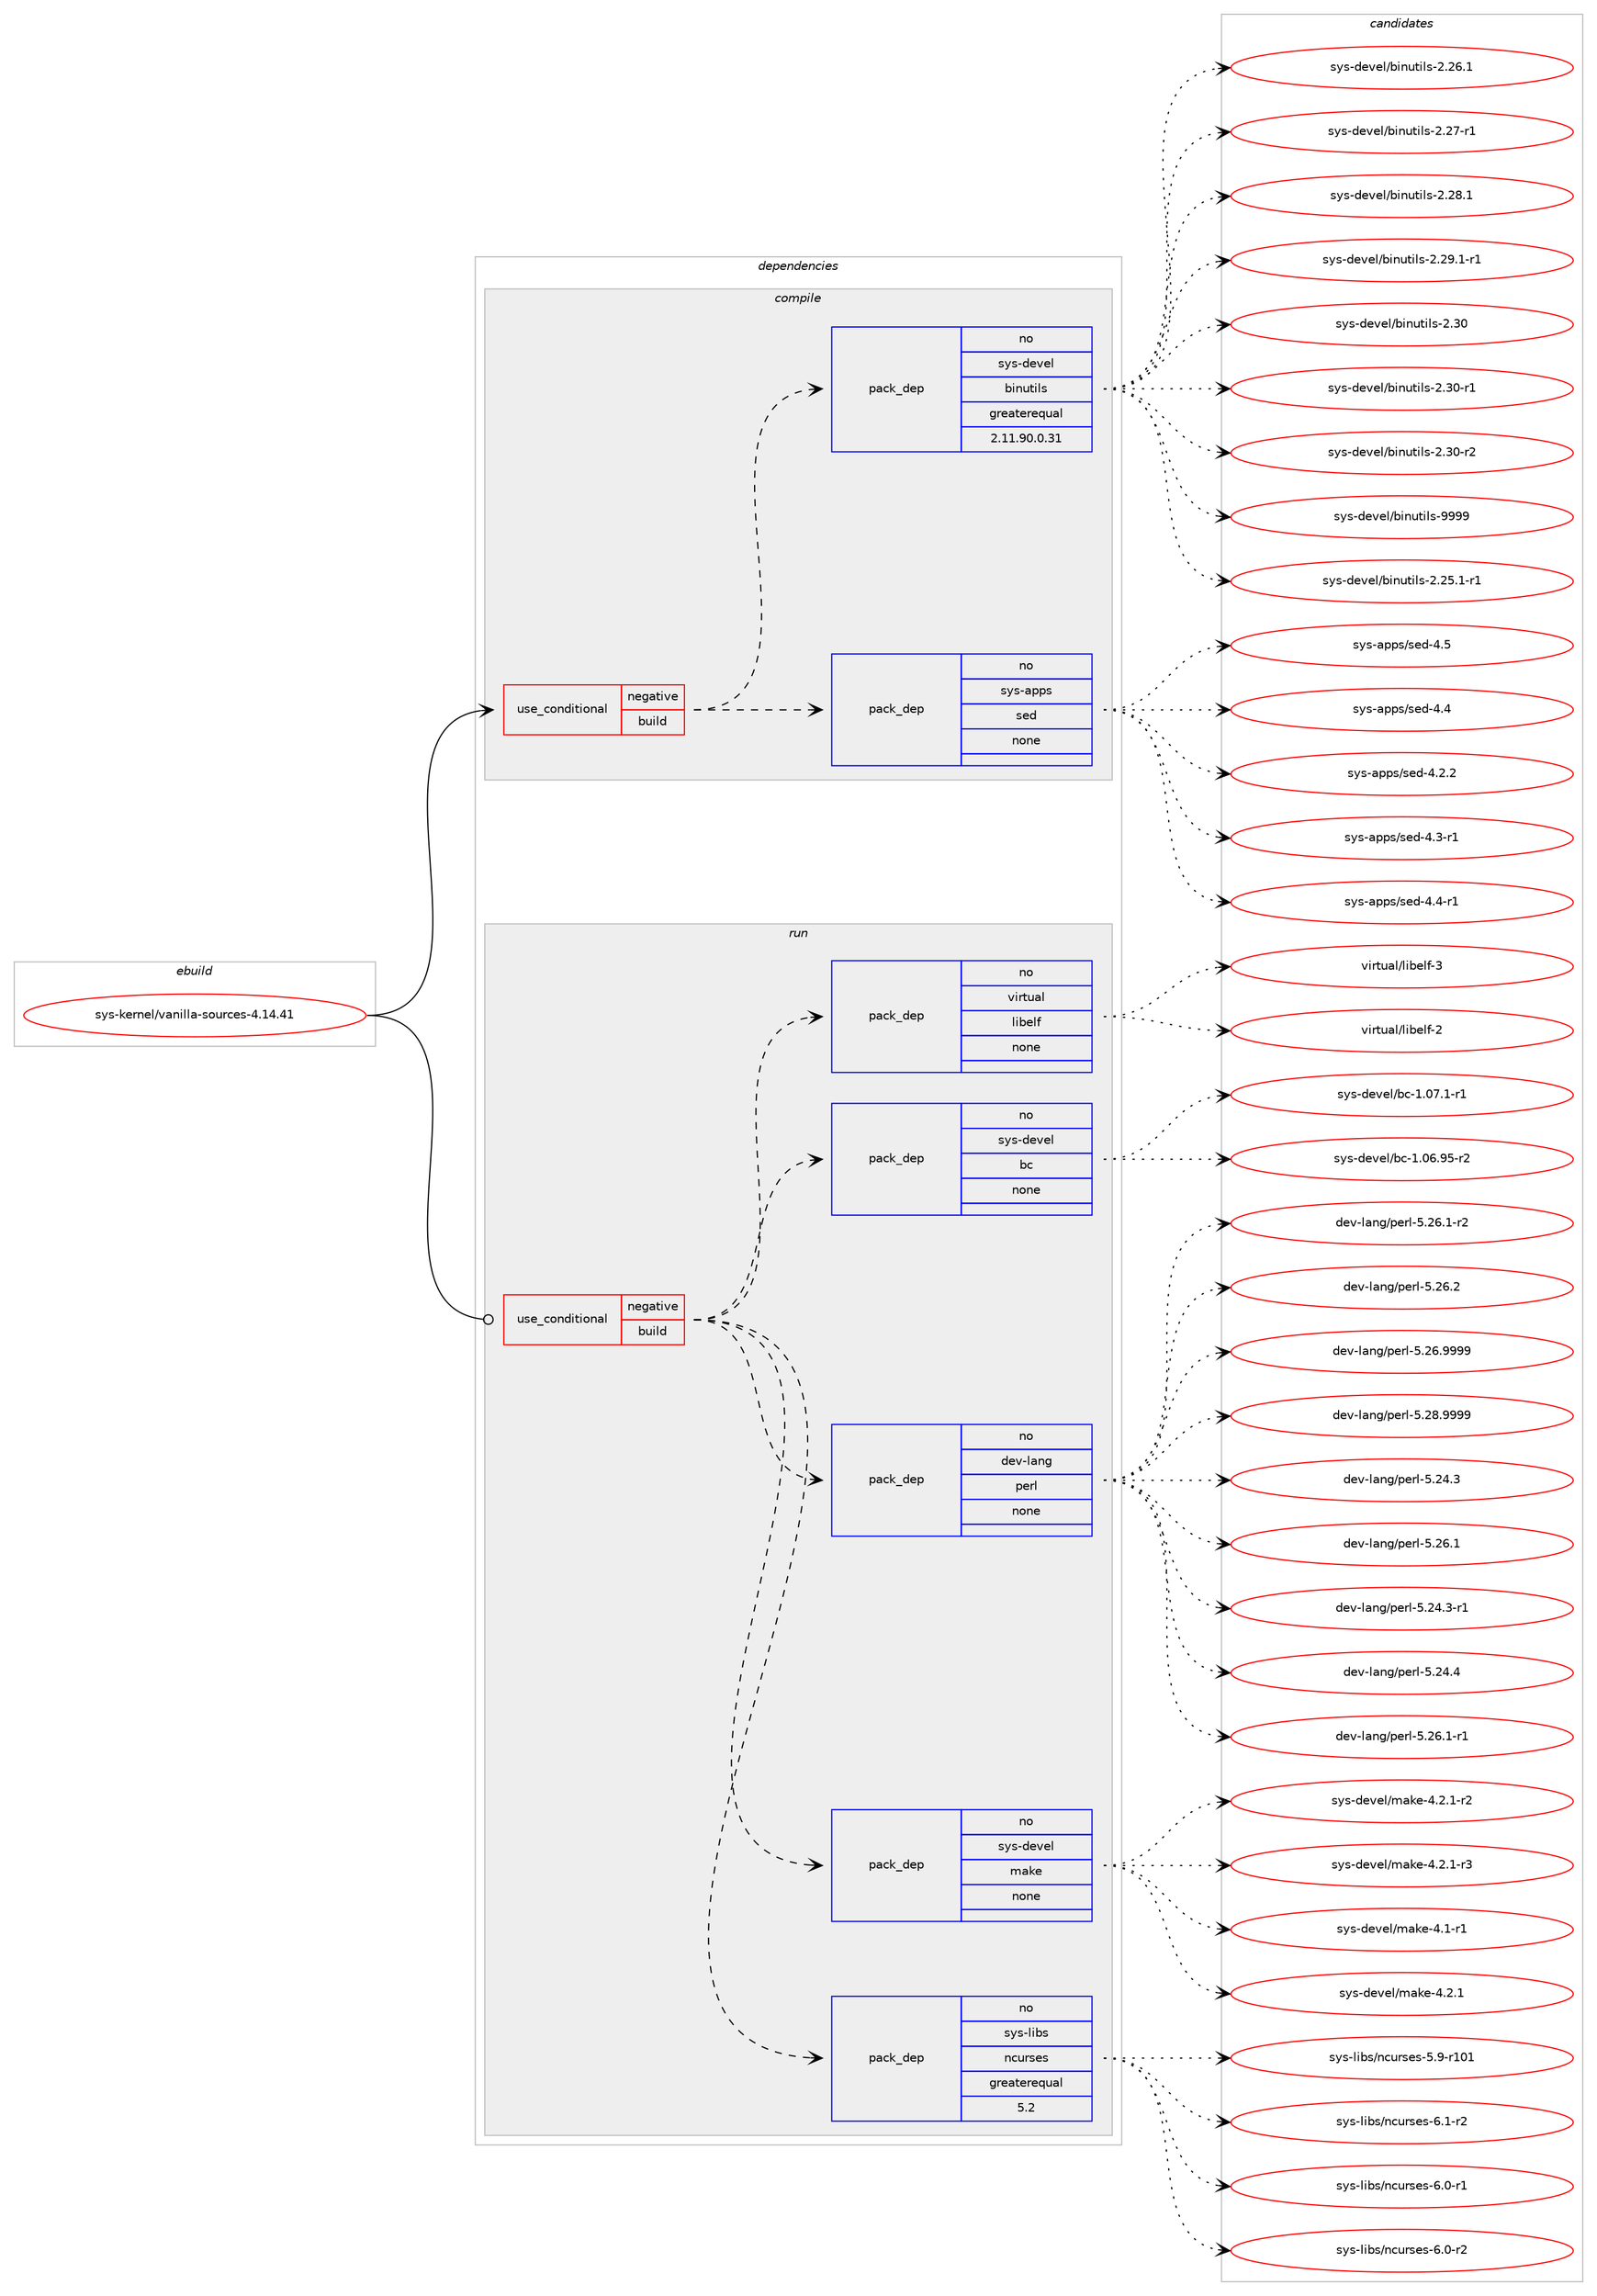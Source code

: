 digraph prolog {

# *************
# Graph options
# *************

newrank=true;
concentrate=true;
compound=true;
graph [rankdir=LR,fontname=Helvetica,fontsize=10,ranksep=1.5];#, ranksep=2.5, nodesep=0.2];
edge  [arrowhead=vee];
node  [fontname=Helvetica,fontsize=10];

# **********
# The ebuild
# **********

subgraph cluster_leftcol {
color=gray;
rank=same;
label=<<i>ebuild</i>>;
id [label="sys-kernel/vanilla-sources-4.14.41", color=red, width=4, href="../sys-kernel/vanilla-sources-4.14.41.svg"];
}

# ****************
# The dependencies
# ****************

subgraph cluster_midcol {
color=gray;
label=<<i>dependencies</i>>;
subgraph cluster_compile {
fillcolor="#eeeeee";
style=filled;
label=<<i>compile</i>>;
subgraph cond1137 {
dependency8425 [label=<<TABLE BORDER="0" CELLBORDER="1" CELLSPACING="0" CELLPADDING="4"><TR><TD ROWSPAN="3" CELLPADDING="10">use_conditional</TD></TR><TR><TD>negative</TD></TR><TR><TD>build</TD></TR></TABLE>>, shape=none, color=red];
subgraph pack7228 {
dependency8426 [label=<<TABLE BORDER="0" CELLBORDER="1" CELLSPACING="0" CELLPADDING="4" WIDTH="220"><TR><TD ROWSPAN="6" CELLPADDING="30">pack_dep</TD></TR><TR><TD WIDTH="110">no</TD></TR><TR><TD>sys-apps</TD></TR><TR><TD>sed</TD></TR><TR><TD>none</TD></TR><TR><TD></TD></TR></TABLE>>, shape=none, color=blue];
}
dependency8425:e -> dependency8426:w [weight=20,style="dashed",arrowhead="vee"];
subgraph pack7229 {
dependency8427 [label=<<TABLE BORDER="0" CELLBORDER="1" CELLSPACING="0" CELLPADDING="4" WIDTH="220"><TR><TD ROWSPAN="6" CELLPADDING="30">pack_dep</TD></TR><TR><TD WIDTH="110">no</TD></TR><TR><TD>sys-devel</TD></TR><TR><TD>binutils</TD></TR><TR><TD>greaterequal</TD></TR><TR><TD>2.11.90.0.31</TD></TR></TABLE>>, shape=none, color=blue];
}
dependency8425:e -> dependency8427:w [weight=20,style="dashed",arrowhead="vee"];
}
id:e -> dependency8425:w [weight=20,style="solid",arrowhead="vee"];
}
subgraph cluster_compileandrun {
fillcolor="#eeeeee";
style=filled;
label=<<i>compile and run</i>>;
}
subgraph cluster_run {
fillcolor="#eeeeee";
style=filled;
label=<<i>run</i>>;
subgraph cond1138 {
dependency8428 [label=<<TABLE BORDER="0" CELLBORDER="1" CELLSPACING="0" CELLPADDING="4"><TR><TD ROWSPAN="3" CELLPADDING="10">use_conditional</TD></TR><TR><TD>negative</TD></TR><TR><TD>build</TD></TR></TABLE>>, shape=none, color=red];
subgraph pack7230 {
dependency8429 [label=<<TABLE BORDER="0" CELLBORDER="1" CELLSPACING="0" CELLPADDING="4" WIDTH="220"><TR><TD ROWSPAN="6" CELLPADDING="30">pack_dep</TD></TR><TR><TD WIDTH="110">no</TD></TR><TR><TD>sys-libs</TD></TR><TR><TD>ncurses</TD></TR><TR><TD>greaterequal</TD></TR><TR><TD>5.2</TD></TR></TABLE>>, shape=none, color=blue];
}
dependency8428:e -> dependency8429:w [weight=20,style="dashed",arrowhead="vee"];
subgraph pack7231 {
dependency8430 [label=<<TABLE BORDER="0" CELLBORDER="1" CELLSPACING="0" CELLPADDING="4" WIDTH="220"><TR><TD ROWSPAN="6" CELLPADDING="30">pack_dep</TD></TR><TR><TD WIDTH="110">no</TD></TR><TR><TD>sys-devel</TD></TR><TR><TD>make</TD></TR><TR><TD>none</TD></TR><TR><TD></TD></TR></TABLE>>, shape=none, color=blue];
}
dependency8428:e -> dependency8430:w [weight=20,style="dashed",arrowhead="vee"];
subgraph pack7232 {
dependency8431 [label=<<TABLE BORDER="0" CELLBORDER="1" CELLSPACING="0" CELLPADDING="4" WIDTH="220"><TR><TD ROWSPAN="6" CELLPADDING="30">pack_dep</TD></TR><TR><TD WIDTH="110">no</TD></TR><TR><TD>dev-lang</TD></TR><TR><TD>perl</TD></TR><TR><TD>none</TD></TR><TR><TD></TD></TR></TABLE>>, shape=none, color=blue];
}
dependency8428:e -> dependency8431:w [weight=20,style="dashed",arrowhead="vee"];
subgraph pack7233 {
dependency8432 [label=<<TABLE BORDER="0" CELLBORDER="1" CELLSPACING="0" CELLPADDING="4" WIDTH="220"><TR><TD ROWSPAN="6" CELLPADDING="30">pack_dep</TD></TR><TR><TD WIDTH="110">no</TD></TR><TR><TD>sys-devel</TD></TR><TR><TD>bc</TD></TR><TR><TD>none</TD></TR><TR><TD></TD></TR></TABLE>>, shape=none, color=blue];
}
dependency8428:e -> dependency8432:w [weight=20,style="dashed",arrowhead="vee"];
subgraph pack7234 {
dependency8433 [label=<<TABLE BORDER="0" CELLBORDER="1" CELLSPACING="0" CELLPADDING="4" WIDTH="220"><TR><TD ROWSPAN="6" CELLPADDING="30">pack_dep</TD></TR><TR><TD WIDTH="110">no</TD></TR><TR><TD>virtual</TD></TR><TR><TD>libelf</TD></TR><TR><TD>none</TD></TR><TR><TD></TD></TR></TABLE>>, shape=none, color=blue];
}
dependency8428:e -> dependency8433:w [weight=20,style="dashed",arrowhead="vee"];
}
id:e -> dependency8428:w [weight=20,style="solid",arrowhead="odot"];
}
}

# **************
# The candidates
# **************

subgraph cluster_choices {
rank=same;
color=gray;
label=<<i>candidates</i>>;

subgraph choice7228 {
color=black;
nodesep=1;
choice11512111545971121121154711510110045524652 [label="sys-apps/sed-4.4", color=red, width=4,href="../sys-apps/sed-4.4.svg"];
choice115121115459711211211547115101100455246504650 [label="sys-apps/sed-4.2.2", color=red, width=4,href="../sys-apps/sed-4.2.2.svg"];
choice115121115459711211211547115101100455246514511449 [label="sys-apps/sed-4.3-r1", color=red, width=4,href="../sys-apps/sed-4.3-r1.svg"];
choice115121115459711211211547115101100455246524511449 [label="sys-apps/sed-4.4-r1", color=red, width=4,href="../sys-apps/sed-4.4-r1.svg"];
choice11512111545971121121154711510110045524653 [label="sys-apps/sed-4.5", color=red, width=4,href="../sys-apps/sed-4.5.svg"];
dependency8426:e -> choice11512111545971121121154711510110045524652:w [style=dotted,weight="100"];
dependency8426:e -> choice115121115459711211211547115101100455246504650:w [style=dotted,weight="100"];
dependency8426:e -> choice115121115459711211211547115101100455246514511449:w [style=dotted,weight="100"];
dependency8426:e -> choice115121115459711211211547115101100455246524511449:w [style=dotted,weight="100"];
dependency8426:e -> choice11512111545971121121154711510110045524653:w [style=dotted,weight="100"];
}
subgraph choice7229 {
color=black;
nodesep=1;
choice115121115451001011181011084798105110117116105108115455046505346494511449 [label="sys-devel/binutils-2.25.1-r1", color=red, width=4,href="../sys-devel/binutils-2.25.1-r1.svg"];
choice11512111545100101118101108479810511011711610510811545504650544649 [label="sys-devel/binutils-2.26.1", color=red, width=4,href="../sys-devel/binutils-2.26.1.svg"];
choice11512111545100101118101108479810511011711610510811545504650554511449 [label="sys-devel/binutils-2.27-r1", color=red, width=4,href="../sys-devel/binutils-2.27-r1.svg"];
choice11512111545100101118101108479810511011711610510811545504650564649 [label="sys-devel/binutils-2.28.1", color=red, width=4,href="../sys-devel/binutils-2.28.1.svg"];
choice115121115451001011181011084798105110117116105108115455046505746494511449 [label="sys-devel/binutils-2.29.1-r1", color=red, width=4,href="../sys-devel/binutils-2.29.1-r1.svg"];
choice1151211154510010111810110847981051101171161051081154550465148 [label="sys-devel/binutils-2.30", color=red, width=4,href="../sys-devel/binutils-2.30.svg"];
choice11512111545100101118101108479810511011711610510811545504651484511449 [label="sys-devel/binutils-2.30-r1", color=red, width=4,href="../sys-devel/binutils-2.30-r1.svg"];
choice11512111545100101118101108479810511011711610510811545504651484511450 [label="sys-devel/binutils-2.30-r2", color=red, width=4,href="../sys-devel/binutils-2.30-r2.svg"];
choice1151211154510010111810110847981051101171161051081154557575757 [label="sys-devel/binutils-9999", color=red, width=4,href="../sys-devel/binutils-9999.svg"];
dependency8427:e -> choice115121115451001011181011084798105110117116105108115455046505346494511449:w [style=dotted,weight="100"];
dependency8427:e -> choice11512111545100101118101108479810511011711610510811545504650544649:w [style=dotted,weight="100"];
dependency8427:e -> choice11512111545100101118101108479810511011711610510811545504650554511449:w [style=dotted,weight="100"];
dependency8427:e -> choice11512111545100101118101108479810511011711610510811545504650564649:w [style=dotted,weight="100"];
dependency8427:e -> choice115121115451001011181011084798105110117116105108115455046505746494511449:w [style=dotted,weight="100"];
dependency8427:e -> choice1151211154510010111810110847981051101171161051081154550465148:w [style=dotted,weight="100"];
dependency8427:e -> choice11512111545100101118101108479810511011711610510811545504651484511449:w [style=dotted,weight="100"];
dependency8427:e -> choice11512111545100101118101108479810511011711610510811545504651484511450:w [style=dotted,weight="100"];
dependency8427:e -> choice1151211154510010111810110847981051101171161051081154557575757:w [style=dotted,weight="100"];
}
subgraph choice7230 {
color=black;
nodesep=1;
choice11512111545108105981154711099117114115101115455446484511449 [label="sys-libs/ncurses-6.0-r1", color=red, width=4,href="../sys-libs/ncurses-6.0-r1.svg"];
choice11512111545108105981154711099117114115101115455446484511450 [label="sys-libs/ncurses-6.0-r2", color=red, width=4,href="../sys-libs/ncurses-6.0-r2.svg"];
choice115121115451081059811547110991171141151011154553465745114494849 [label="sys-libs/ncurses-5.9-r101", color=red, width=4,href="../sys-libs/ncurses-5.9-r101.svg"];
choice11512111545108105981154711099117114115101115455446494511450 [label="sys-libs/ncurses-6.1-r2", color=red, width=4,href="../sys-libs/ncurses-6.1-r2.svg"];
dependency8429:e -> choice11512111545108105981154711099117114115101115455446484511449:w [style=dotted,weight="100"];
dependency8429:e -> choice11512111545108105981154711099117114115101115455446484511450:w [style=dotted,weight="100"];
dependency8429:e -> choice115121115451081059811547110991171141151011154553465745114494849:w [style=dotted,weight="100"];
dependency8429:e -> choice11512111545108105981154711099117114115101115455446494511450:w [style=dotted,weight="100"];
}
subgraph choice7231 {
color=black;
nodesep=1;
choice115121115451001011181011084710997107101455246494511449 [label="sys-devel/make-4.1-r1", color=red, width=4,href="../sys-devel/make-4.1-r1.svg"];
choice115121115451001011181011084710997107101455246504649 [label="sys-devel/make-4.2.1", color=red, width=4,href="../sys-devel/make-4.2.1.svg"];
choice1151211154510010111810110847109971071014552465046494511450 [label="sys-devel/make-4.2.1-r2", color=red, width=4,href="../sys-devel/make-4.2.1-r2.svg"];
choice1151211154510010111810110847109971071014552465046494511451 [label="sys-devel/make-4.2.1-r3", color=red, width=4,href="../sys-devel/make-4.2.1-r3.svg"];
dependency8430:e -> choice115121115451001011181011084710997107101455246494511449:w [style=dotted,weight="100"];
dependency8430:e -> choice115121115451001011181011084710997107101455246504649:w [style=dotted,weight="100"];
dependency8430:e -> choice1151211154510010111810110847109971071014552465046494511450:w [style=dotted,weight="100"];
dependency8430:e -> choice1151211154510010111810110847109971071014552465046494511451:w [style=dotted,weight="100"];
}
subgraph choice7232 {
color=black;
nodesep=1;
choice10010111845108971101034711210111410845534650524651 [label="dev-lang/perl-5.24.3", color=red, width=4,href="../dev-lang/perl-5.24.3.svg"];
choice10010111845108971101034711210111410845534650544649 [label="dev-lang/perl-5.26.1", color=red, width=4,href="../dev-lang/perl-5.26.1.svg"];
choice100101118451089711010347112101114108455346505246514511449 [label="dev-lang/perl-5.24.3-r1", color=red, width=4,href="../dev-lang/perl-5.24.3-r1.svg"];
choice10010111845108971101034711210111410845534650524652 [label="dev-lang/perl-5.24.4", color=red, width=4,href="../dev-lang/perl-5.24.4.svg"];
choice100101118451089711010347112101114108455346505446494511449 [label="dev-lang/perl-5.26.1-r1", color=red, width=4,href="../dev-lang/perl-5.26.1-r1.svg"];
choice100101118451089711010347112101114108455346505446494511450 [label="dev-lang/perl-5.26.1-r2", color=red, width=4,href="../dev-lang/perl-5.26.1-r2.svg"];
choice10010111845108971101034711210111410845534650544650 [label="dev-lang/perl-5.26.2", color=red, width=4,href="../dev-lang/perl-5.26.2.svg"];
choice10010111845108971101034711210111410845534650544657575757 [label="dev-lang/perl-5.26.9999", color=red, width=4,href="../dev-lang/perl-5.26.9999.svg"];
choice10010111845108971101034711210111410845534650564657575757 [label="dev-lang/perl-5.28.9999", color=red, width=4,href="../dev-lang/perl-5.28.9999.svg"];
dependency8431:e -> choice10010111845108971101034711210111410845534650524651:w [style=dotted,weight="100"];
dependency8431:e -> choice10010111845108971101034711210111410845534650544649:w [style=dotted,weight="100"];
dependency8431:e -> choice100101118451089711010347112101114108455346505246514511449:w [style=dotted,weight="100"];
dependency8431:e -> choice10010111845108971101034711210111410845534650524652:w [style=dotted,weight="100"];
dependency8431:e -> choice100101118451089711010347112101114108455346505446494511449:w [style=dotted,weight="100"];
dependency8431:e -> choice100101118451089711010347112101114108455346505446494511450:w [style=dotted,weight="100"];
dependency8431:e -> choice10010111845108971101034711210111410845534650544650:w [style=dotted,weight="100"];
dependency8431:e -> choice10010111845108971101034711210111410845534650544657575757:w [style=dotted,weight="100"];
dependency8431:e -> choice10010111845108971101034711210111410845534650564657575757:w [style=dotted,weight="100"];
}
subgraph choice7233 {
color=black;
nodesep=1;
choice1151211154510010111810110847989945494648544657534511450 [label="sys-devel/bc-1.06.95-r2", color=red, width=4,href="../sys-devel/bc-1.06.95-r2.svg"];
choice11512111545100101118101108479899454946485546494511449 [label="sys-devel/bc-1.07.1-r1", color=red, width=4,href="../sys-devel/bc-1.07.1-r1.svg"];
dependency8432:e -> choice1151211154510010111810110847989945494648544657534511450:w [style=dotted,weight="100"];
dependency8432:e -> choice11512111545100101118101108479899454946485546494511449:w [style=dotted,weight="100"];
}
subgraph choice7234 {
color=black;
nodesep=1;
choice1181051141161179710847108105981011081024550 [label="virtual/libelf-2", color=red, width=4,href="../virtual/libelf-2.svg"];
choice1181051141161179710847108105981011081024551 [label="virtual/libelf-3", color=red, width=4,href="../virtual/libelf-3.svg"];
dependency8433:e -> choice1181051141161179710847108105981011081024550:w [style=dotted,weight="100"];
dependency8433:e -> choice1181051141161179710847108105981011081024551:w [style=dotted,weight="100"];
}
}

}
